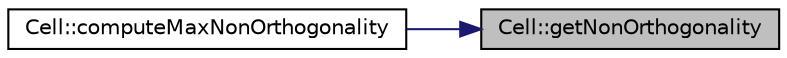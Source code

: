 digraph "Cell::getNonOrthogonality"
{
 // LATEX_PDF_SIZE
  bgcolor="transparent";
  edge [fontname="Helvetica",fontsize="10",labelfontname="Helvetica",labelfontsize="10"];
  node [fontname="Helvetica",fontsize="10",shape=record];
  rankdir="RL";
  Node1 [label="Cell::getNonOrthogonality",height=0.2,width=0.4,color="black", fillcolor="grey75", style="filled", fontcolor="black",tooltip=" "];
  Node1 -> Node2 [dir="back",color="midnightblue",fontsize="10",style="solid",fontname="Helvetica"];
  Node2 [label="Cell::computeMaxNonOrthogonality",height=0.2,width=0.4,color="black",URL="$classCell.html#aa95e0182aef3a81bba1943a5549b3c79",tooltip=" "];
}
